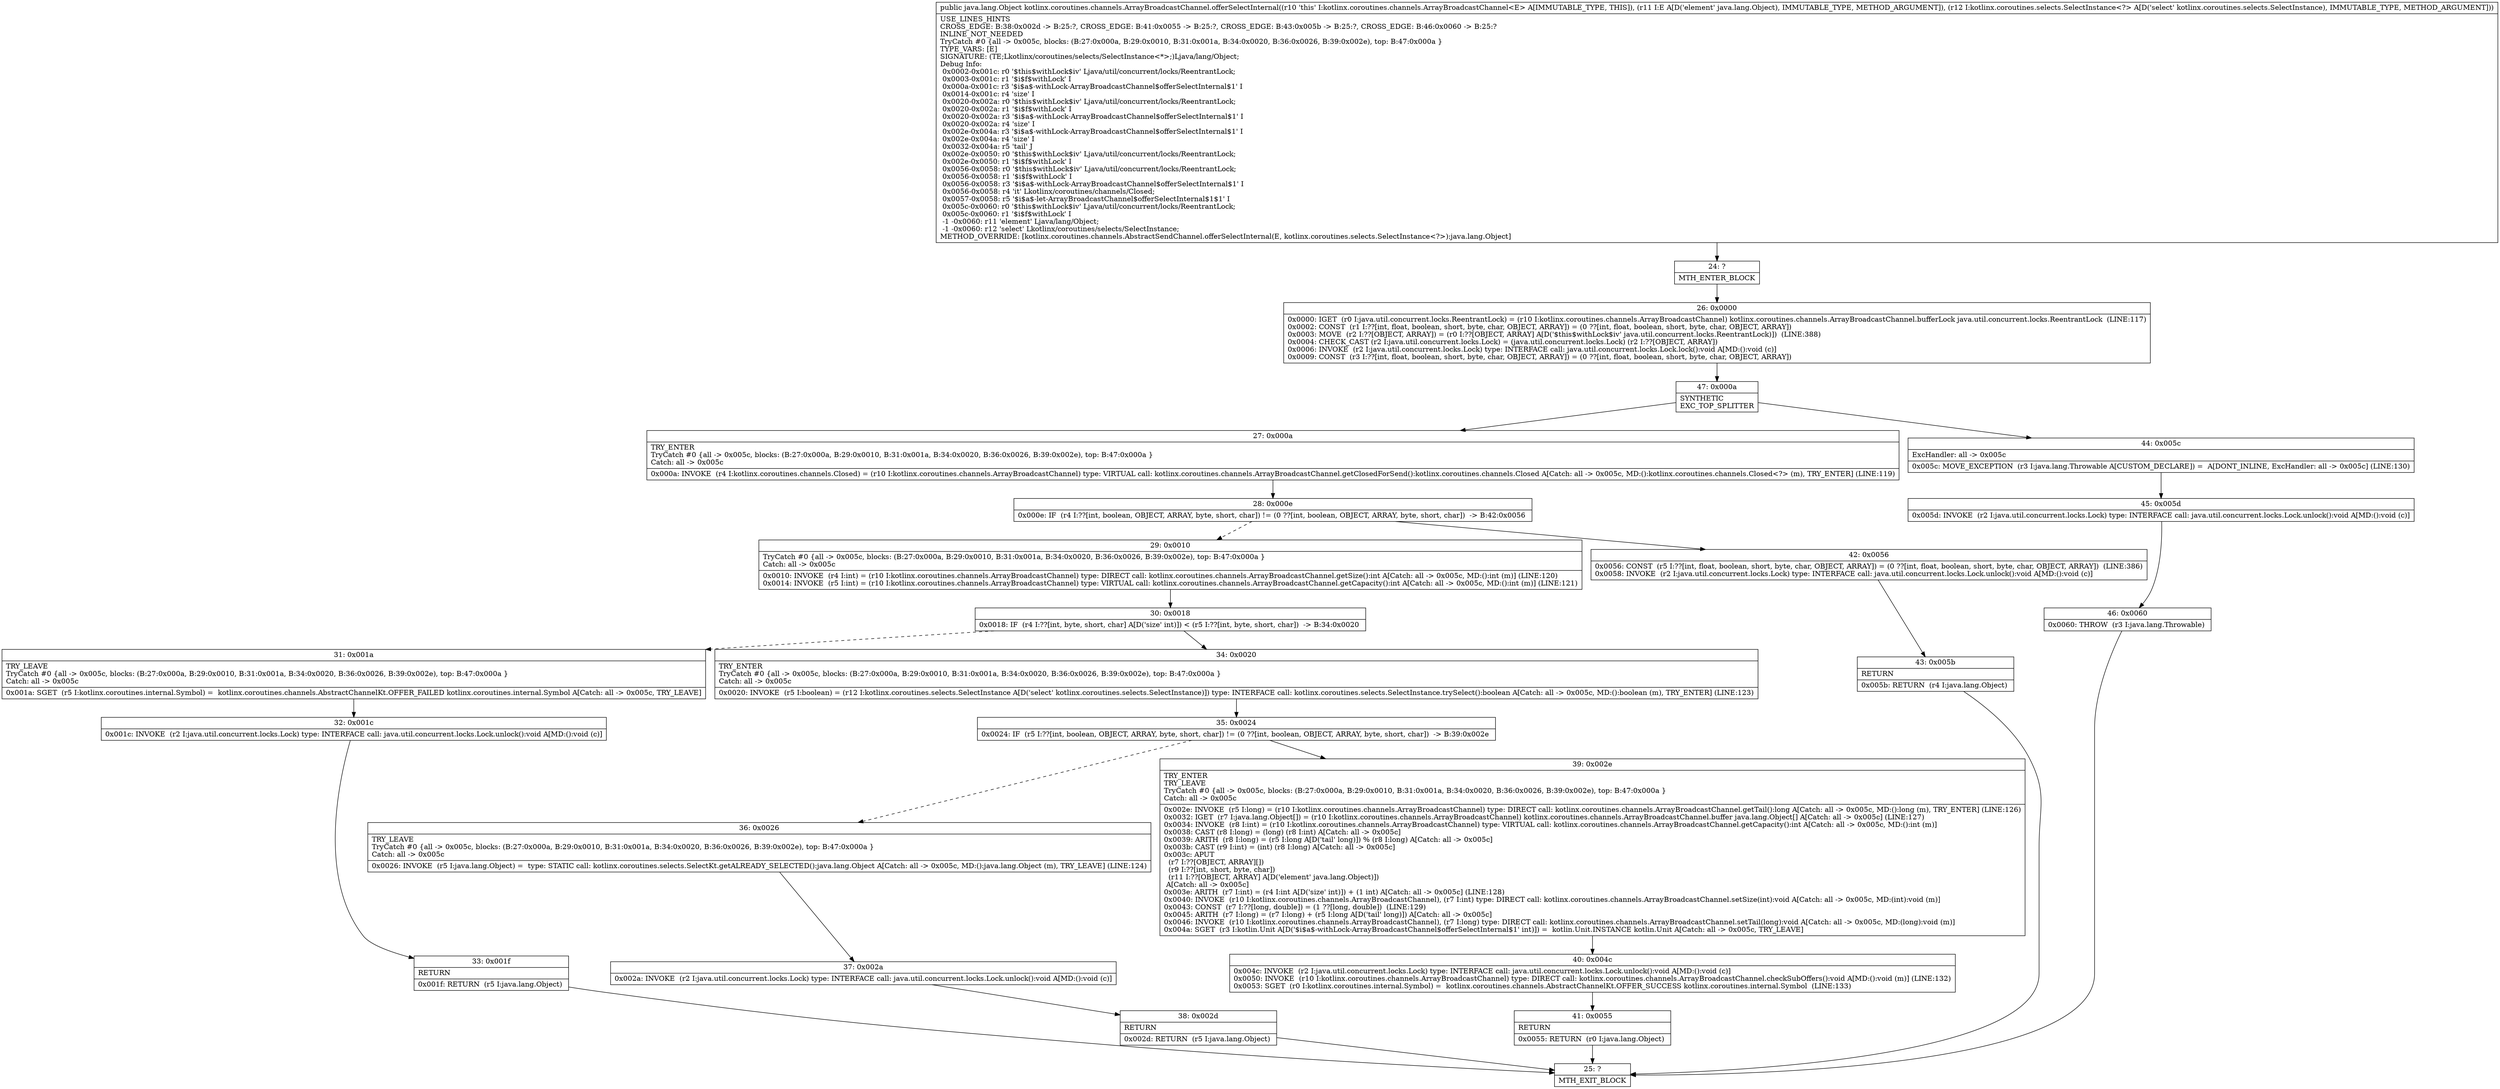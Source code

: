 digraph "CFG forkotlinx.coroutines.channels.ArrayBroadcastChannel.offerSelectInternal(Ljava\/lang\/Object;Lkotlinx\/coroutines\/selects\/SelectInstance;)Ljava\/lang\/Object;" {
Node_24 [shape=record,label="{24\:\ ?|MTH_ENTER_BLOCK\l}"];
Node_26 [shape=record,label="{26\:\ 0x0000|0x0000: IGET  (r0 I:java.util.concurrent.locks.ReentrantLock) = (r10 I:kotlinx.coroutines.channels.ArrayBroadcastChannel) kotlinx.coroutines.channels.ArrayBroadcastChannel.bufferLock java.util.concurrent.locks.ReentrantLock  (LINE:117)\l0x0002: CONST  (r1 I:??[int, float, boolean, short, byte, char, OBJECT, ARRAY]) = (0 ??[int, float, boolean, short, byte, char, OBJECT, ARRAY]) \l0x0003: MOVE  (r2 I:??[OBJECT, ARRAY]) = (r0 I:??[OBJECT, ARRAY] A[D('$this$withLock$iv' java.util.concurrent.locks.ReentrantLock)])  (LINE:388)\l0x0004: CHECK_CAST (r2 I:java.util.concurrent.locks.Lock) = (java.util.concurrent.locks.Lock) (r2 I:??[OBJECT, ARRAY]) \l0x0006: INVOKE  (r2 I:java.util.concurrent.locks.Lock) type: INTERFACE call: java.util.concurrent.locks.Lock.lock():void A[MD:():void (c)]\l0x0009: CONST  (r3 I:??[int, float, boolean, short, byte, char, OBJECT, ARRAY]) = (0 ??[int, float, boolean, short, byte, char, OBJECT, ARRAY]) \l}"];
Node_47 [shape=record,label="{47\:\ 0x000a|SYNTHETIC\lEXC_TOP_SPLITTER\l}"];
Node_27 [shape=record,label="{27\:\ 0x000a|TRY_ENTER\lTryCatch #0 \{all \-\> 0x005c, blocks: (B:27:0x000a, B:29:0x0010, B:31:0x001a, B:34:0x0020, B:36:0x0026, B:39:0x002e), top: B:47:0x000a \}\lCatch: all \-\> 0x005c\l|0x000a: INVOKE  (r4 I:kotlinx.coroutines.channels.Closed) = (r10 I:kotlinx.coroutines.channels.ArrayBroadcastChannel) type: VIRTUAL call: kotlinx.coroutines.channels.ArrayBroadcastChannel.getClosedForSend():kotlinx.coroutines.channels.Closed A[Catch: all \-\> 0x005c, MD:():kotlinx.coroutines.channels.Closed\<?\> (m), TRY_ENTER] (LINE:119)\l}"];
Node_28 [shape=record,label="{28\:\ 0x000e|0x000e: IF  (r4 I:??[int, boolean, OBJECT, ARRAY, byte, short, char]) != (0 ??[int, boolean, OBJECT, ARRAY, byte, short, char])  \-\> B:42:0x0056 \l}"];
Node_29 [shape=record,label="{29\:\ 0x0010|TryCatch #0 \{all \-\> 0x005c, blocks: (B:27:0x000a, B:29:0x0010, B:31:0x001a, B:34:0x0020, B:36:0x0026, B:39:0x002e), top: B:47:0x000a \}\lCatch: all \-\> 0x005c\l|0x0010: INVOKE  (r4 I:int) = (r10 I:kotlinx.coroutines.channels.ArrayBroadcastChannel) type: DIRECT call: kotlinx.coroutines.channels.ArrayBroadcastChannel.getSize():int A[Catch: all \-\> 0x005c, MD:():int (m)] (LINE:120)\l0x0014: INVOKE  (r5 I:int) = (r10 I:kotlinx.coroutines.channels.ArrayBroadcastChannel) type: VIRTUAL call: kotlinx.coroutines.channels.ArrayBroadcastChannel.getCapacity():int A[Catch: all \-\> 0x005c, MD:():int (m)] (LINE:121)\l}"];
Node_30 [shape=record,label="{30\:\ 0x0018|0x0018: IF  (r4 I:??[int, byte, short, char] A[D('size' int)]) \< (r5 I:??[int, byte, short, char])  \-\> B:34:0x0020 \l}"];
Node_31 [shape=record,label="{31\:\ 0x001a|TRY_LEAVE\lTryCatch #0 \{all \-\> 0x005c, blocks: (B:27:0x000a, B:29:0x0010, B:31:0x001a, B:34:0x0020, B:36:0x0026, B:39:0x002e), top: B:47:0x000a \}\lCatch: all \-\> 0x005c\l|0x001a: SGET  (r5 I:kotlinx.coroutines.internal.Symbol) =  kotlinx.coroutines.channels.AbstractChannelKt.OFFER_FAILED kotlinx.coroutines.internal.Symbol A[Catch: all \-\> 0x005c, TRY_LEAVE]\l}"];
Node_32 [shape=record,label="{32\:\ 0x001c|0x001c: INVOKE  (r2 I:java.util.concurrent.locks.Lock) type: INTERFACE call: java.util.concurrent.locks.Lock.unlock():void A[MD:():void (c)]\l}"];
Node_33 [shape=record,label="{33\:\ 0x001f|RETURN\l|0x001f: RETURN  (r5 I:java.lang.Object) \l}"];
Node_25 [shape=record,label="{25\:\ ?|MTH_EXIT_BLOCK\l}"];
Node_34 [shape=record,label="{34\:\ 0x0020|TRY_ENTER\lTryCatch #0 \{all \-\> 0x005c, blocks: (B:27:0x000a, B:29:0x0010, B:31:0x001a, B:34:0x0020, B:36:0x0026, B:39:0x002e), top: B:47:0x000a \}\lCatch: all \-\> 0x005c\l|0x0020: INVOKE  (r5 I:boolean) = (r12 I:kotlinx.coroutines.selects.SelectInstance A[D('select' kotlinx.coroutines.selects.SelectInstance)]) type: INTERFACE call: kotlinx.coroutines.selects.SelectInstance.trySelect():boolean A[Catch: all \-\> 0x005c, MD:():boolean (m), TRY_ENTER] (LINE:123)\l}"];
Node_35 [shape=record,label="{35\:\ 0x0024|0x0024: IF  (r5 I:??[int, boolean, OBJECT, ARRAY, byte, short, char]) != (0 ??[int, boolean, OBJECT, ARRAY, byte, short, char])  \-\> B:39:0x002e \l}"];
Node_36 [shape=record,label="{36\:\ 0x0026|TRY_LEAVE\lTryCatch #0 \{all \-\> 0x005c, blocks: (B:27:0x000a, B:29:0x0010, B:31:0x001a, B:34:0x0020, B:36:0x0026, B:39:0x002e), top: B:47:0x000a \}\lCatch: all \-\> 0x005c\l|0x0026: INVOKE  (r5 I:java.lang.Object) =  type: STATIC call: kotlinx.coroutines.selects.SelectKt.getALREADY_SELECTED():java.lang.Object A[Catch: all \-\> 0x005c, MD:():java.lang.Object (m), TRY_LEAVE] (LINE:124)\l}"];
Node_37 [shape=record,label="{37\:\ 0x002a|0x002a: INVOKE  (r2 I:java.util.concurrent.locks.Lock) type: INTERFACE call: java.util.concurrent.locks.Lock.unlock():void A[MD:():void (c)]\l}"];
Node_38 [shape=record,label="{38\:\ 0x002d|RETURN\l|0x002d: RETURN  (r5 I:java.lang.Object) \l}"];
Node_39 [shape=record,label="{39\:\ 0x002e|TRY_ENTER\lTRY_LEAVE\lTryCatch #0 \{all \-\> 0x005c, blocks: (B:27:0x000a, B:29:0x0010, B:31:0x001a, B:34:0x0020, B:36:0x0026, B:39:0x002e), top: B:47:0x000a \}\lCatch: all \-\> 0x005c\l|0x002e: INVOKE  (r5 I:long) = (r10 I:kotlinx.coroutines.channels.ArrayBroadcastChannel) type: DIRECT call: kotlinx.coroutines.channels.ArrayBroadcastChannel.getTail():long A[Catch: all \-\> 0x005c, MD:():long (m), TRY_ENTER] (LINE:126)\l0x0032: IGET  (r7 I:java.lang.Object[]) = (r10 I:kotlinx.coroutines.channels.ArrayBroadcastChannel) kotlinx.coroutines.channels.ArrayBroadcastChannel.buffer java.lang.Object[] A[Catch: all \-\> 0x005c] (LINE:127)\l0x0034: INVOKE  (r8 I:int) = (r10 I:kotlinx.coroutines.channels.ArrayBroadcastChannel) type: VIRTUAL call: kotlinx.coroutines.channels.ArrayBroadcastChannel.getCapacity():int A[Catch: all \-\> 0x005c, MD:():int (m)]\l0x0038: CAST (r8 I:long) = (long) (r8 I:int) A[Catch: all \-\> 0x005c]\l0x0039: ARITH  (r8 I:long) = (r5 I:long A[D('tail' long)]) % (r8 I:long) A[Catch: all \-\> 0x005c]\l0x003b: CAST (r9 I:int) = (int) (r8 I:long) A[Catch: all \-\> 0x005c]\l0x003c: APUT  \l  (r7 I:??[OBJECT, ARRAY][])\l  (r9 I:??[int, short, byte, char])\l  (r11 I:??[OBJECT, ARRAY] A[D('element' java.lang.Object)])\l A[Catch: all \-\> 0x005c]\l0x003e: ARITH  (r7 I:int) = (r4 I:int A[D('size' int)]) + (1 int) A[Catch: all \-\> 0x005c] (LINE:128)\l0x0040: INVOKE  (r10 I:kotlinx.coroutines.channels.ArrayBroadcastChannel), (r7 I:int) type: DIRECT call: kotlinx.coroutines.channels.ArrayBroadcastChannel.setSize(int):void A[Catch: all \-\> 0x005c, MD:(int):void (m)]\l0x0043: CONST  (r7 I:??[long, double]) = (1 ??[long, double])  (LINE:129)\l0x0045: ARITH  (r7 I:long) = (r7 I:long) + (r5 I:long A[D('tail' long)]) A[Catch: all \-\> 0x005c]\l0x0046: INVOKE  (r10 I:kotlinx.coroutines.channels.ArrayBroadcastChannel), (r7 I:long) type: DIRECT call: kotlinx.coroutines.channels.ArrayBroadcastChannel.setTail(long):void A[Catch: all \-\> 0x005c, MD:(long):void (m)]\l0x004a: SGET  (r3 I:kotlin.Unit A[D('$i$a$\-withLock\-ArrayBroadcastChannel$offerSelectInternal$1' int)]) =  kotlin.Unit.INSTANCE kotlin.Unit A[Catch: all \-\> 0x005c, TRY_LEAVE]\l}"];
Node_40 [shape=record,label="{40\:\ 0x004c|0x004c: INVOKE  (r2 I:java.util.concurrent.locks.Lock) type: INTERFACE call: java.util.concurrent.locks.Lock.unlock():void A[MD:():void (c)]\l0x0050: INVOKE  (r10 I:kotlinx.coroutines.channels.ArrayBroadcastChannel) type: DIRECT call: kotlinx.coroutines.channels.ArrayBroadcastChannel.checkSubOffers():void A[MD:():void (m)] (LINE:132)\l0x0053: SGET  (r0 I:kotlinx.coroutines.internal.Symbol) =  kotlinx.coroutines.channels.AbstractChannelKt.OFFER_SUCCESS kotlinx.coroutines.internal.Symbol  (LINE:133)\l}"];
Node_41 [shape=record,label="{41\:\ 0x0055|RETURN\l|0x0055: RETURN  (r0 I:java.lang.Object) \l}"];
Node_42 [shape=record,label="{42\:\ 0x0056|0x0056: CONST  (r5 I:??[int, float, boolean, short, byte, char, OBJECT, ARRAY]) = (0 ??[int, float, boolean, short, byte, char, OBJECT, ARRAY])  (LINE:386)\l0x0058: INVOKE  (r2 I:java.util.concurrent.locks.Lock) type: INTERFACE call: java.util.concurrent.locks.Lock.unlock():void A[MD:():void (c)]\l}"];
Node_43 [shape=record,label="{43\:\ 0x005b|RETURN\l|0x005b: RETURN  (r4 I:java.lang.Object) \l}"];
Node_44 [shape=record,label="{44\:\ 0x005c|ExcHandler: all \-\> 0x005c\l|0x005c: MOVE_EXCEPTION  (r3 I:java.lang.Throwable A[CUSTOM_DECLARE]) =  A[DONT_INLINE, ExcHandler: all \-\> 0x005c] (LINE:130)\l}"];
Node_45 [shape=record,label="{45\:\ 0x005d|0x005d: INVOKE  (r2 I:java.util.concurrent.locks.Lock) type: INTERFACE call: java.util.concurrent.locks.Lock.unlock():void A[MD:():void (c)]\l}"];
Node_46 [shape=record,label="{46\:\ 0x0060|0x0060: THROW  (r3 I:java.lang.Throwable) \l}"];
MethodNode[shape=record,label="{public java.lang.Object kotlinx.coroutines.channels.ArrayBroadcastChannel.offerSelectInternal((r10 'this' I:kotlinx.coroutines.channels.ArrayBroadcastChannel\<E\> A[IMMUTABLE_TYPE, THIS]), (r11 I:E A[D('element' java.lang.Object), IMMUTABLE_TYPE, METHOD_ARGUMENT]), (r12 I:kotlinx.coroutines.selects.SelectInstance\<?\> A[D('select' kotlinx.coroutines.selects.SelectInstance), IMMUTABLE_TYPE, METHOD_ARGUMENT]))  | USE_LINES_HINTS\lCROSS_EDGE: B:38:0x002d \-\> B:25:?, CROSS_EDGE: B:41:0x0055 \-\> B:25:?, CROSS_EDGE: B:43:0x005b \-\> B:25:?, CROSS_EDGE: B:46:0x0060 \-\> B:25:?\lINLINE_NOT_NEEDED\lTryCatch #0 \{all \-\> 0x005c, blocks: (B:27:0x000a, B:29:0x0010, B:31:0x001a, B:34:0x0020, B:36:0x0026, B:39:0x002e), top: B:47:0x000a \}\lTYPE_VARS: [E]\lSIGNATURE: (TE;Lkotlinx\/coroutines\/selects\/SelectInstance\<*\>;)Ljava\/lang\/Object;\lDebug Info:\l  0x0002\-0x001c: r0 '$this$withLock$iv' Ljava\/util\/concurrent\/locks\/ReentrantLock;\l  0x0003\-0x001c: r1 '$i$f$withLock' I\l  0x000a\-0x001c: r3 '$i$a$\-withLock\-ArrayBroadcastChannel$offerSelectInternal$1' I\l  0x0014\-0x001c: r4 'size' I\l  0x0020\-0x002a: r0 '$this$withLock$iv' Ljava\/util\/concurrent\/locks\/ReentrantLock;\l  0x0020\-0x002a: r1 '$i$f$withLock' I\l  0x0020\-0x002a: r3 '$i$a$\-withLock\-ArrayBroadcastChannel$offerSelectInternal$1' I\l  0x0020\-0x002a: r4 'size' I\l  0x002e\-0x004a: r3 '$i$a$\-withLock\-ArrayBroadcastChannel$offerSelectInternal$1' I\l  0x002e\-0x004a: r4 'size' I\l  0x0032\-0x004a: r5 'tail' J\l  0x002e\-0x0050: r0 '$this$withLock$iv' Ljava\/util\/concurrent\/locks\/ReentrantLock;\l  0x002e\-0x0050: r1 '$i$f$withLock' I\l  0x0056\-0x0058: r0 '$this$withLock$iv' Ljava\/util\/concurrent\/locks\/ReentrantLock;\l  0x0056\-0x0058: r1 '$i$f$withLock' I\l  0x0056\-0x0058: r3 '$i$a$\-withLock\-ArrayBroadcastChannel$offerSelectInternal$1' I\l  0x0056\-0x0058: r4 'it' Lkotlinx\/coroutines\/channels\/Closed;\l  0x0057\-0x0058: r5 '$i$a$\-let\-ArrayBroadcastChannel$offerSelectInternal$1$1' I\l  0x005c\-0x0060: r0 '$this$withLock$iv' Ljava\/util\/concurrent\/locks\/ReentrantLock;\l  0x005c\-0x0060: r1 '$i$f$withLock' I\l  \-1 \-0x0060: r11 'element' Ljava\/lang\/Object;\l  \-1 \-0x0060: r12 'select' Lkotlinx\/coroutines\/selects\/SelectInstance;\lMETHOD_OVERRIDE: [kotlinx.coroutines.channels.AbstractSendChannel.offerSelectInternal(E, kotlinx.coroutines.selects.SelectInstance\<?\>):java.lang.Object]\l}"];
MethodNode -> Node_24;Node_24 -> Node_26;
Node_26 -> Node_47;
Node_47 -> Node_27;
Node_47 -> Node_44;
Node_27 -> Node_28;
Node_28 -> Node_29[style=dashed];
Node_28 -> Node_42;
Node_29 -> Node_30;
Node_30 -> Node_31[style=dashed];
Node_30 -> Node_34;
Node_31 -> Node_32;
Node_32 -> Node_33;
Node_33 -> Node_25;
Node_34 -> Node_35;
Node_35 -> Node_36[style=dashed];
Node_35 -> Node_39;
Node_36 -> Node_37;
Node_37 -> Node_38;
Node_38 -> Node_25;
Node_39 -> Node_40;
Node_40 -> Node_41;
Node_41 -> Node_25;
Node_42 -> Node_43;
Node_43 -> Node_25;
Node_44 -> Node_45;
Node_45 -> Node_46;
Node_46 -> Node_25;
}

